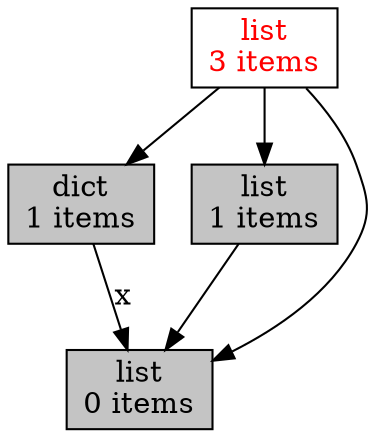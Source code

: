 digraph ObjectGraph {
  node[shape=box, style=filled, fillcolor=white];
  o139874143102664[fontcolor=red];
  o139874143102664[label="list\n3 items"];
  o139874143102664[fillcolor="0,0,1"];
  o139874143102664 -> o139874142628896;
  o139874143102664 -> o139874143102592;
  o139874143102664 -> o139874143102448;
  o139874142628896[label="dict\n1 items"];
  o139874142628896[fillcolor="0,0,0.766667"];
  o139874142628896 -> o139874143102448 [label="x",weight=2];
  o139874143102592[label="list\n1 items"];
  o139874143102592[fillcolor="0,0,0.766667"];
  o139874143102592 -> o139874143102448;
  o139874143102448[label="list\n0 items"];
  o139874143102448[fillcolor="0,0,0.766667"];
}
